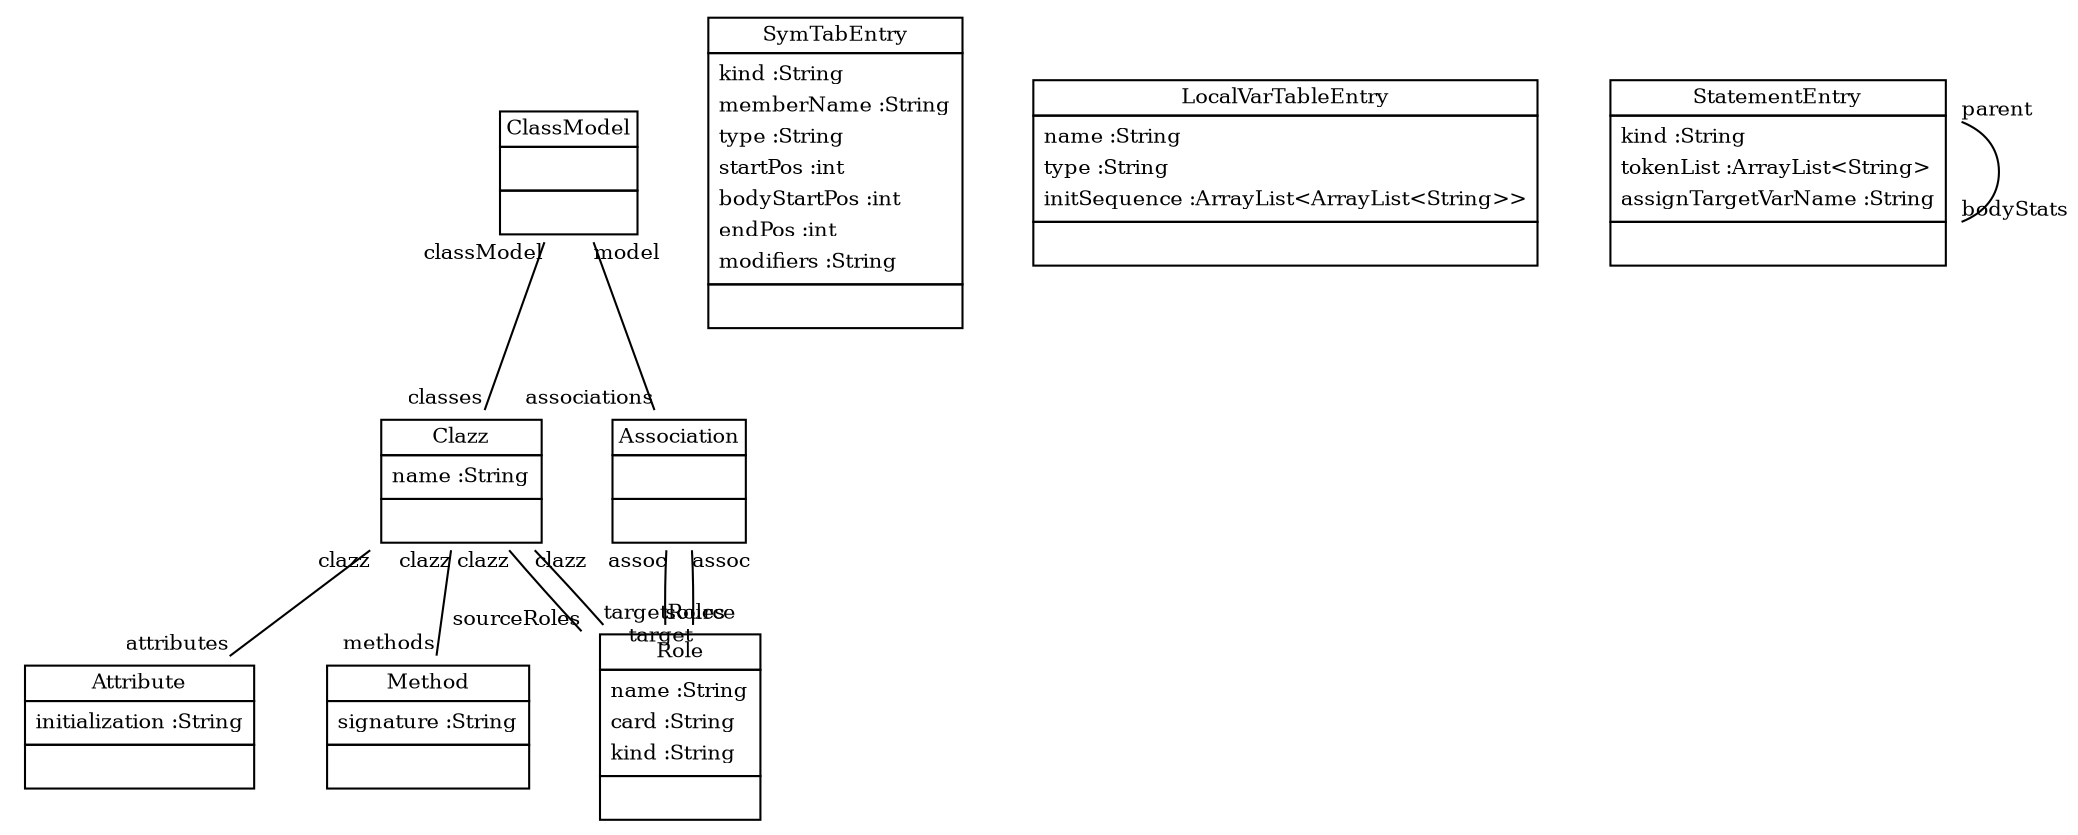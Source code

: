 
 graph ClassDiagram {
    node [shape = none, fontsize = 10]; 
    edge [fontsize = 10];
    
    
    ClassModel [label=<<table border='0' cellborder='1' cellspacing='0'> <tr> <td>ClassModel</td> </tr> <tr><td><table border='0' cellborder='0' cellspacing='0'> <tr><td> </td></tr> </table></td></tr> <tr><td><table border='0' cellborder='0' cellspacing='0'> <tr><td> </td></tr> </table></td></tr> </table>>];
    Clazz [label=<<table border='0' cellborder='1' cellspacing='0'> <tr> <td>Clazz</td> </tr> <tr><td><table border='0' cellborder='0' cellspacing='0'> <tr><td align='left'>name :String</td></tr>  </table></td></tr> <tr><td><table border='0' cellborder='0' cellspacing='0'> <tr><td> </td></tr> </table></td></tr> </table>>];
    Attribute [label=<<table border='0' cellborder='1' cellspacing='0'> <tr> <td>Attribute</td> </tr> <tr><td><table border='0' cellborder='0' cellspacing='0'> <tr><td align='left'>initialization :String</td></tr>  </table></td></tr> <tr><td><table border='0' cellborder='0' cellspacing='0'> <tr><td> </td></tr> </table></td></tr> </table>>];
    Method [label=<<table border='0' cellborder='1' cellspacing='0'> <tr> <td>Method</td> </tr> <tr><td><table border='0' cellborder='0' cellspacing='0'> <tr><td align='left'>signature :String</td></tr>  </table></td></tr> <tr><td><table border='0' cellborder='0' cellspacing='0'> <tr><td> </td></tr> </table></td></tr> </table>>];
    Association [label=<<table border='0' cellborder='1' cellspacing='0'> <tr> <td>Association</td> </tr> <tr><td><table border='0' cellborder='0' cellspacing='0'> <tr><td> </td></tr> </table></td></tr> <tr><td><table border='0' cellborder='0' cellspacing='0'> <tr><td> </td></tr> </table></td></tr> </table>>];
    Role [label=<<table border='0' cellborder='1' cellspacing='0'> <tr> <td>Role</td> </tr> <tr><td><table border='0' cellborder='0' cellspacing='0'> <tr><td align='left'>name :String</td></tr> <tr><td align='left'>card :String</td></tr> <tr><td align='left'>kind :String</td></tr>  </table></td></tr> <tr><td><table border='0' cellborder='0' cellspacing='0'> <tr><td> </td></tr> </table></td></tr> </table>>];
    SymTabEntry [label=<<table border='0' cellborder='1' cellspacing='0'> <tr> <td>SymTabEntry</td> </tr> <tr><td><table border='0' cellborder='0' cellspacing='0'> <tr><td align='left'>kind :String</td></tr> <tr><td align='left'>memberName :String</td></tr> <tr><td align='left'>type :String</td></tr> <tr><td align='left'>startPos :int</td></tr> <tr><td align='left'>bodyStartPos :int</td></tr> <tr><td align='left'>endPos :int</td></tr> <tr><td align='left'>modifiers :String</td></tr>  </table></td></tr> <tr><td><table border='0' cellborder='0' cellspacing='0'> <tr><td> </td></tr> </table></td></tr> </table>>];
    LocalVarTableEntry [label=<<table border='0' cellborder='1' cellspacing='0'> <tr> <td>LocalVarTableEntry</td> </tr> <tr><td><table border='0' cellborder='0' cellspacing='0'> <tr><td align='left'>name :String</td></tr> <tr><td align='left'>type :String</td></tr> <tr><td align='left'>initSequence :ArrayList&#60;ArrayList&#60;String&#62;&#62;</td></tr>  </table></td></tr> <tr><td><table border='0' cellborder='0' cellspacing='0'> <tr><td> </td></tr> </table></td></tr> </table>>];
    StatementEntry [label=<<table border='0' cellborder='1' cellspacing='0'> <tr> <td>StatementEntry</td> </tr> <tr><td><table border='0' cellborder='0' cellspacing='0'> <tr><td align='left'>kind :String</td></tr> <tr><td align='left'>tokenList :ArrayList&#60;String&#62;</td></tr> <tr><td align='left'>assignTargetVarName :String</td></tr>  </table></td></tr> <tr><td><table border='0' cellborder='0' cellspacing='0'> <tr><td> </td></tr> </table></td></tr> </table>>];
    
    
    
    ClassModel -- Clazz [headlabel = "classes" taillabel = "classModel"];
    Clazz -- Attribute [headlabel = "attributes" taillabel = "clazz"];
    Clazz -- Method [headlabel = "methods" taillabel = "clazz"];
    ClassModel -- Association [headlabel = "associations" taillabel = "model"];
    Clazz -- Role [headlabel = "sourceRoles" taillabel = "clazz"];
    Clazz -- Role [headlabel = "targetRoles" taillabel = "clazz"];
    Association -- Role [headlabel = "source" taillabel = "assoc"];
    Association -- Role [headlabel = "target" taillabel = "assoc"];
    StatementEntry -- StatementEntry [headlabel = "bodyStats" taillabel = "parent"];
}


